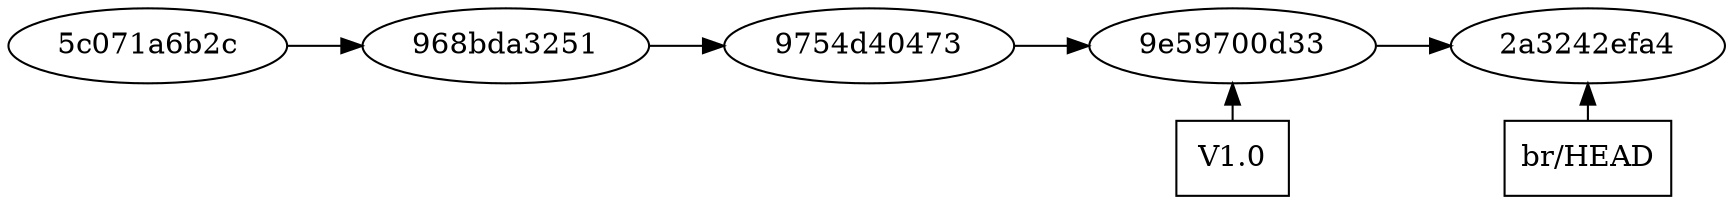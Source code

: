 digraph "Tags"
{
    rankdir=LR;
    subgraph commits
    {
        "5c071a6b2c" -> "968bda3251" -> "9754d40473" -> "9e59700d33" -> "2a3242efa4";
    }
    subgraph annotations1
    {
        rank="same";
        "V1.0" [shape=box];
        "V1.0" -> "9e59700d33" [weight=0];
    }
    subgraph annotations2
    {
        rank="same";
        "br/HEAD" [shape=box];
        "br/HEAD" -> "2a3242efa4" [weight=0];
    }
}
